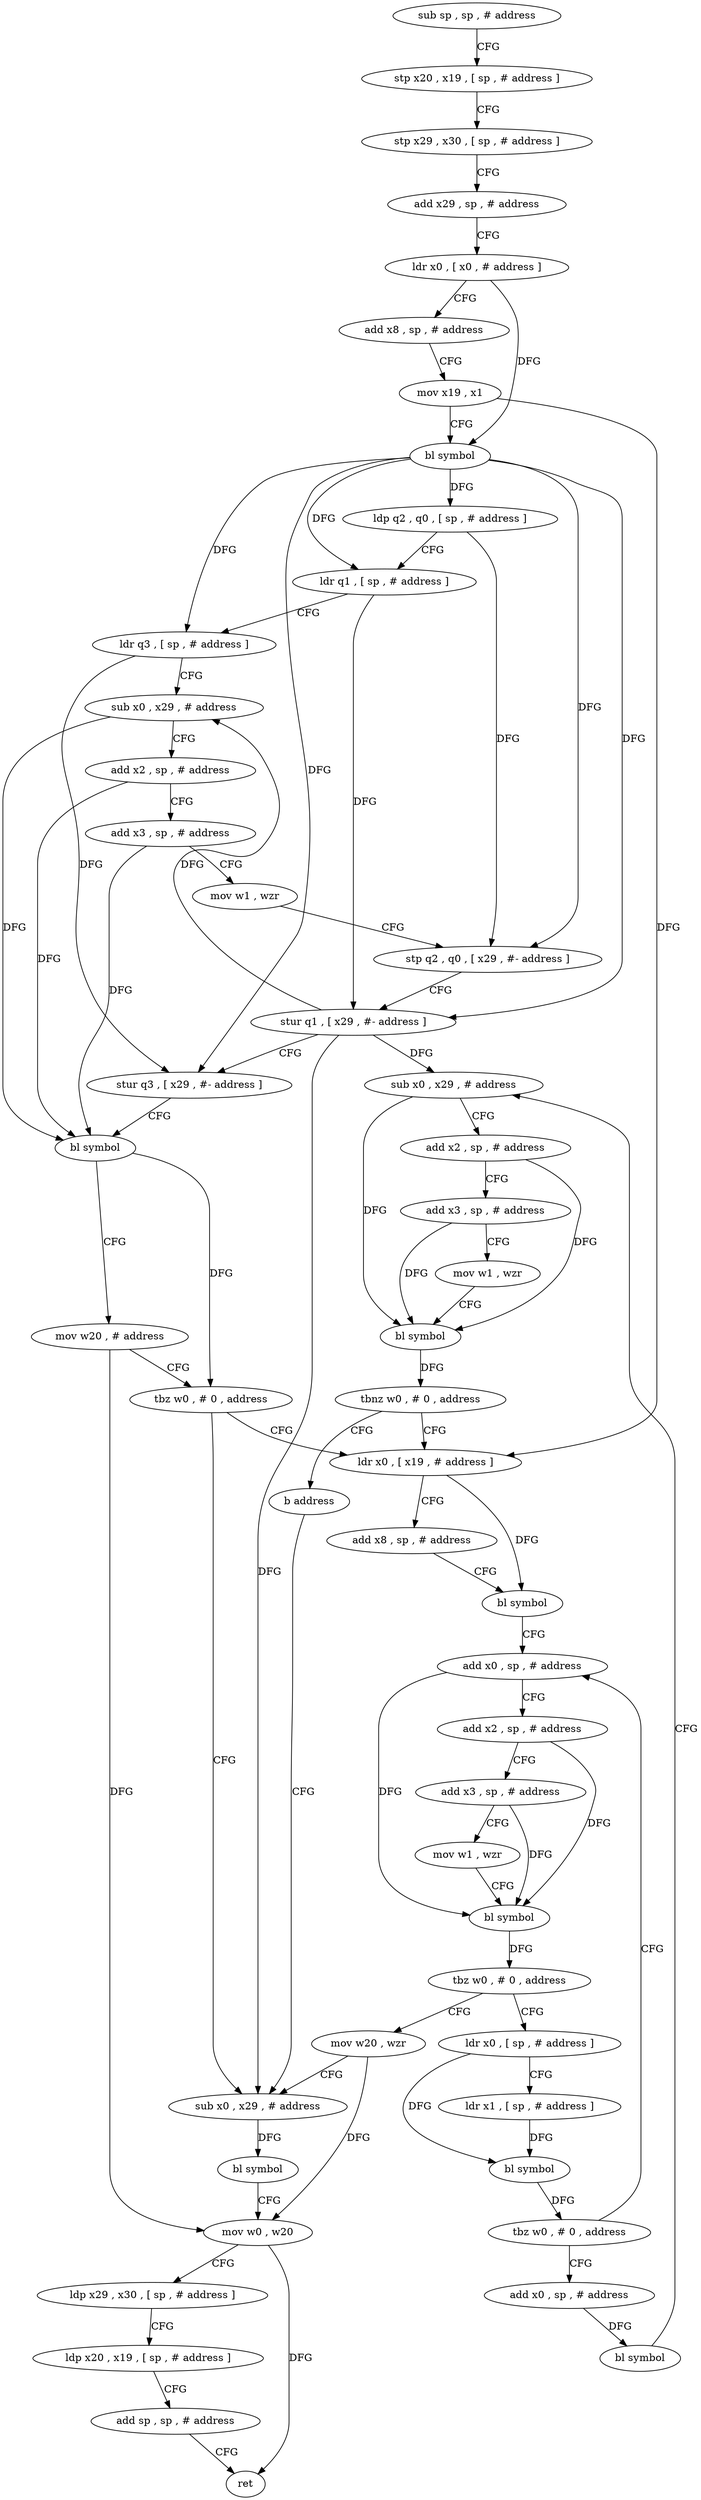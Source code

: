 digraph "func" {
"76808" [label = "sub sp , sp , # address" ]
"76812" [label = "stp x20 , x19 , [ sp , # address ]" ]
"76816" [label = "stp x29 , x30 , [ sp , # address ]" ]
"76820" [label = "add x29 , sp , # address" ]
"76824" [label = "ldr x0 , [ x0 , # address ]" ]
"76828" [label = "add x8 , sp , # address" ]
"76832" [label = "mov x19 , x1" ]
"76836" [label = "bl symbol" ]
"76840" [label = "ldp q2 , q0 , [ sp , # address ]" ]
"76844" [label = "ldr q1 , [ sp , # address ]" ]
"76848" [label = "ldr q3 , [ sp , # address ]" ]
"76852" [label = "sub x0 , x29 , # address" ]
"76856" [label = "add x2 , sp , # address" ]
"76860" [label = "add x3 , sp , # address" ]
"76864" [label = "mov w1 , wzr" ]
"76868" [label = "stp q2 , q0 , [ x29 , #- address ]" ]
"76872" [label = "stur q1 , [ x29 , #- address ]" ]
"76876" [label = "stur q3 , [ x29 , #- address ]" ]
"76880" [label = "bl symbol" ]
"76884" [label = "mov w20 , # address" ]
"76888" [label = "tbz w0 , # 0 , address" ]
"76984" [label = "sub x0 , x29 , # address" ]
"76892" [label = "ldr x0 , [ x19 , # address ]" ]
"76988" [label = "bl symbol" ]
"76992" [label = "mov w0 , w20" ]
"76996" [label = "ldp x29 , x30 , [ sp , # address ]" ]
"77000" [label = "ldp x20 , x19 , [ sp , # address ]" ]
"77004" [label = "add sp , sp , # address" ]
"77008" [label = "ret" ]
"76896" [label = "add x8 , sp , # address" ]
"76900" [label = "bl symbol" ]
"76904" [label = "add x0 , sp , # address" ]
"76980" [label = "mov w20 , wzr" ]
"76928" [label = "ldr x0 , [ sp , # address ]" ]
"76932" [label = "ldr x1 , [ sp , # address ]" ]
"76936" [label = "bl symbol" ]
"76940" [label = "tbz w0 , # 0 , address" ]
"76944" [label = "add x0 , sp , # address" ]
"76908" [label = "add x2 , sp , # address" ]
"76912" [label = "add x3 , sp , # address" ]
"76916" [label = "mov w1 , wzr" ]
"76920" [label = "bl symbol" ]
"76924" [label = "tbz w0 , # 0 , address" ]
"76948" [label = "bl symbol" ]
"76952" [label = "sub x0 , x29 , # address" ]
"76956" [label = "add x2 , sp , # address" ]
"76960" [label = "add x3 , sp , # address" ]
"76964" [label = "mov w1 , wzr" ]
"76968" [label = "bl symbol" ]
"76972" [label = "tbnz w0 , # 0 , address" ]
"76976" [label = "b address" ]
"76808" -> "76812" [ label = "CFG" ]
"76812" -> "76816" [ label = "CFG" ]
"76816" -> "76820" [ label = "CFG" ]
"76820" -> "76824" [ label = "CFG" ]
"76824" -> "76828" [ label = "CFG" ]
"76824" -> "76836" [ label = "DFG" ]
"76828" -> "76832" [ label = "CFG" ]
"76832" -> "76836" [ label = "CFG" ]
"76832" -> "76892" [ label = "DFG" ]
"76836" -> "76840" [ label = "DFG" ]
"76836" -> "76868" [ label = "DFG" ]
"76836" -> "76844" [ label = "DFG" ]
"76836" -> "76872" [ label = "DFG" ]
"76836" -> "76848" [ label = "DFG" ]
"76836" -> "76876" [ label = "DFG" ]
"76840" -> "76844" [ label = "CFG" ]
"76840" -> "76868" [ label = "DFG" ]
"76844" -> "76848" [ label = "CFG" ]
"76844" -> "76872" [ label = "DFG" ]
"76848" -> "76852" [ label = "CFG" ]
"76848" -> "76876" [ label = "DFG" ]
"76852" -> "76856" [ label = "CFG" ]
"76852" -> "76880" [ label = "DFG" ]
"76856" -> "76860" [ label = "CFG" ]
"76856" -> "76880" [ label = "DFG" ]
"76860" -> "76864" [ label = "CFG" ]
"76860" -> "76880" [ label = "DFG" ]
"76864" -> "76868" [ label = "CFG" ]
"76868" -> "76872" [ label = "CFG" ]
"76872" -> "76876" [ label = "CFG" ]
"76872" -> "76852" [ label = "DFG" ]
"76872" -> "76984" [ label = "DFG" ]
"76872" -> "76952" [ label = "DFG" ]
"76876" -> "76880" [ label = "CFG" ]
"76880" -> "76884" [ label = "CFG" ]
"76880" -> "76888" [ label = "DFG" ]
"76884" -> "76888" [ label = "CFG" ]
"76884" -> "76992" [ label = "DFG" ]
"76888" -> "76984" [ label = "CFG" ]
"76888" -> "76892" [ label = "CFG" ]
"76984" -> "76988" [ label = "DFG" ]
"76892" -> "76896" [ label = "CFG" ]
"76892" -> "76900" [ label = "DFG" ]
"76988" -> "76992" [ label = "CFG" ]
"76992" -> "76996" [ label = "CFG" ]
"76992" -> "77008" [ label = "DFG" ]
"76996" -> "77000" [ label = "CFG" ]
"77000" -> "77004" [ label = "CFG" ]
"77004" -> "77008" [ label = "CFG" ]
"76896" -> "76900" [ label = "CFG" ]
"76900" -> "76904" [ label = "CFG" ]
"76904" -> "76908" [ label = "CFG" ]
"76904" -> "76920" [ label = "DFG" ]
"76980" -> "76984" [ label = "CFG" ]
"76980" -> "76992" [ label = "DFG" ]
"76928" -> "76932" [ label = "CFG" ]
"76928" -> "76936" [ label = "DFG" ]
"76932" -> "76936" [ label = "DFG" ]
"76936" -> "76940" [ label = "DFG" ]
"76940" -> "76904" [ label = "CFG" ]
"76940" -> "76944" [ label = "CFG" ]
"76944" -> "76948" [ label = "DFG" ]
"76908" -> "76912" [ label = "CFG" ]
"76908" -> "76920" [ label = "DFG" ]
"76912" -> "76916" [ label = "CFG" ]
"76912" -> "76920" [ label = "DFG" ]
"76916" -> "76920" [ label = "CFG" ]
"76920" -> "76924" [ label = "DFG" ]
"76924" -> "76980" [ label = "CFG" ]
"76924" -> "76928" [ label = "CFG" ]
"76948" -> "76952" [ label = "CFG" ]
"76952" -> "76956" [ label = "CFG" ]
"76952" -> "76968" [ label = "DFG" ]
"76956" -> "76960" [ label = "CFG" ]
"76956" -> "76968" [ label = "DFG" ]
"76960" -> "76964" [ label = "CFG" ]
"76960" -> "76968" [ label = "DFG" ]
"76964" -> "76968" [ label = "CFG" ]
"76968" -> "76972" [ label = "DFG" ]
"76972" -> "76892" [ label = "CFG" ]
"76972" -> "76976" [ label = "CFG" ]
"76976" -> "76984" [ label = "CFG" ]
}
